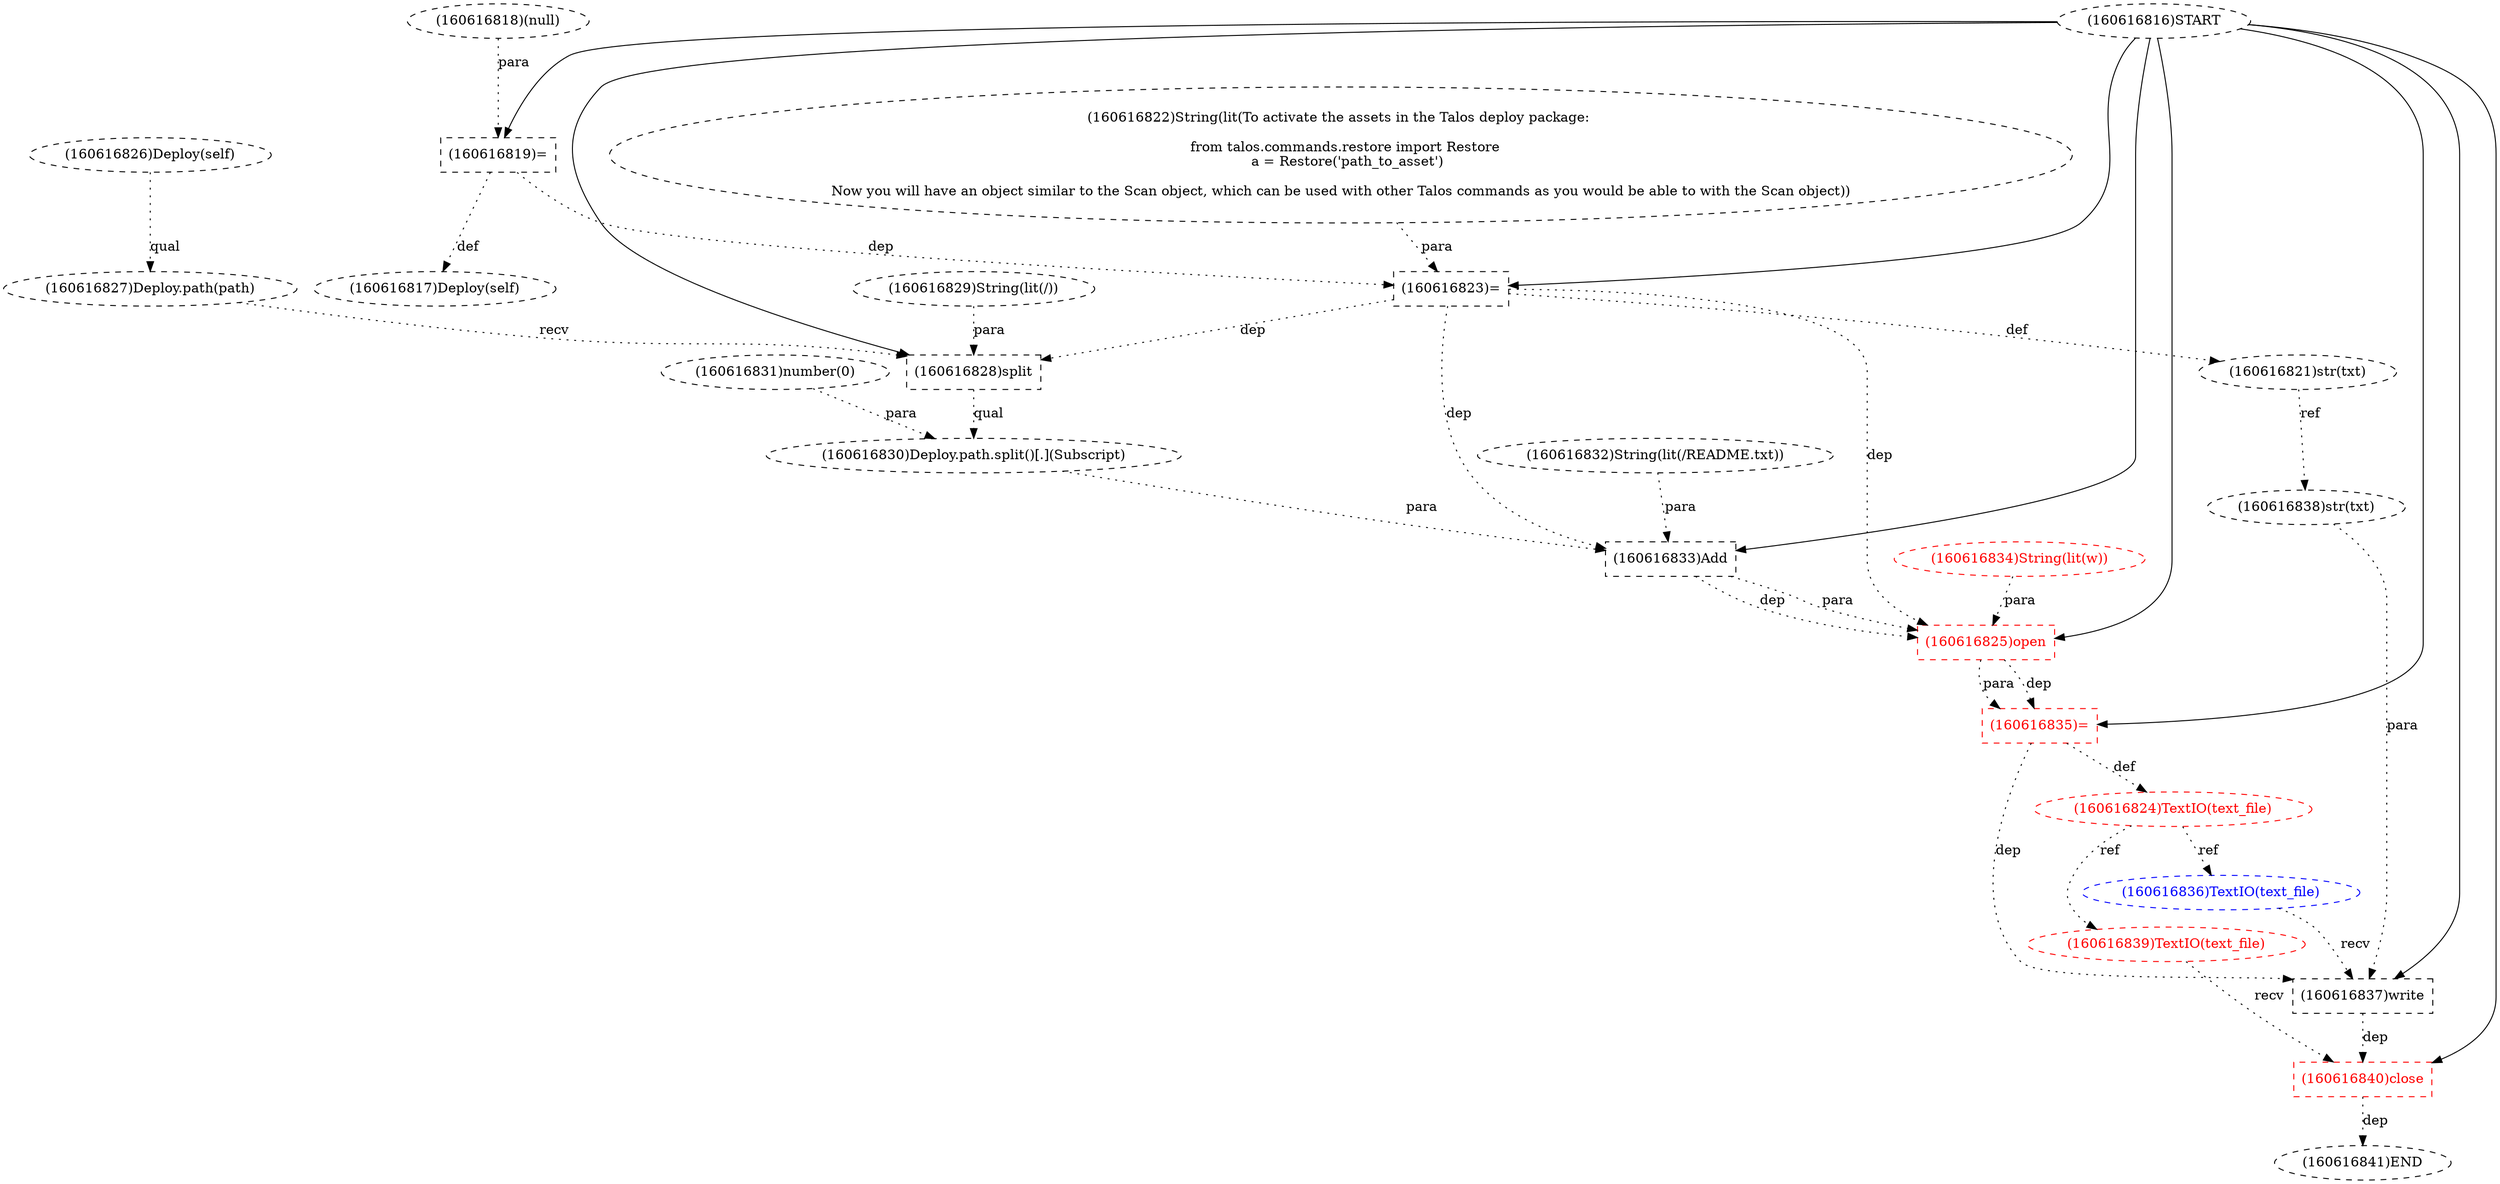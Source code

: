 digraph G {
1 [label="(160616827)Deploy.path(path)" shape=ellipse style=dashed]
2 [label="(160616823)=" shape=box style=dashed]
3 [label="(160616817)Deploy(self)" shape=ellipse style=dashed]
4 [label="(160616828)split" shape=box style=dashed]
5 [label="(160616829)String(lit(/))" shape=ellipse style=dashed]
6 [label="(160616836)TextIO(text_file)" shape=ellipse style=dashed color=blue fontcolor=blue]
7 [label="(160616838)str(txt)" shape=ellipse style=dashed]
8 [label="(160616821)str(txt)" shape=ellipse style=dashed]
9 [label="(160616826)Deploy(self)" shape=ellipse style=dashed]
10 [label="(160616834)String(lit(w))" shape=ellipse style=dashed color=red fontcolor=red]
11 [label="(160616839)TextIO(text_file)" shape=ellipse style=dashed color=red fontcolor=red]
12 [label="(160616837)write" shape=box style=dashed]
13 [label="(160616841)END" style=dashed]
14 [label="(160616816)START" style=dashed]
15 [label="(160616825)open" shape=box style=dashed color=red fontcolor=red]
16 [label="(160616818)(null)" shape=ellipse style=dashed]
17 [label="(160616832)String(lit(/README.txt))" shape=ellipse style=dashed]
18 [label="(160616840)close" shape=box style=dashed color=red fontcolor=red]
19 [label="(160616824)TextIO(text_file)" shape=ellipse style=dashed color=red fontcolor=red]
20 [label="(160616831)number(0)" shape=ellipse style=dashed]
21 [label="(160616835)=" shape=box style=dashed color=red fontcolor=red]
22 [label="(160616833)Add" shape=box style=dashed]
23 [label="(160616822)String(lit(To activate the assets in the Talos deploy package: 

   from talos.commands.restore import Restore 
   a = Restore('path_to_asset')

Now you will have an object similar to the Scan object, which can be used with other Talos commands as you would be able to with the Scan object))" shape=ellipse style=dashed]
24 [label="(160616830)Deploy.path.split()[.](Subscript)" shape=ellipse style=dashed]
25 [label="(160616819)=" shape=box style=dashed]
9 -> 1 [label="qual" style=dotted];
14 -> 2 [label="" style=solid];
23 -> 2 [label="para" style=dotted];
25 -> 2 [label="dep" style=dotted];
25 -> 3 [label="def" style=dotted];
14 -> 4 [label="" style=solid];
1 -> 4 [label="recv" style=dotted];
5 -> 4 [label="para" style=dotted];
2 -> 4 [label="dep" style=dotted];
19 -> 6 [label="ref" style=dotted];
8 -> 7 [label="ref" style=dotted];
2 -> 8 [label="def" style=dotted];
19 -> 11 [label="ref" style=dotted];
14 -> 12 [label="" style=solid];
6 -> 12 [label="recv" style=dotted];
7 -> 12 [label="para" style=dotted];
21 -> 12 [label="dep" style=dotted];
18 -> 13 [label="dep" style=dotted];
14 -> 15 [label="" style=solid];
22 -> 15 [label="dep" style=dotted];
22 -> 15 [label="para" style=dotted];
10 -> 15 [label="para" style=dotted];
2 -> 15 [label="dep" style=dotted];
14 -> 18 [label="" style=solid];
11 -> 18 [label="recv" style=dotted];
12 -> 18 [label="dep" style=dotted];
21 -> 19 [label="def" style=dotted];
14 -> 21 [label="" style=solid];
15 -> 21 [label="dep" style=dotted];
15 -> 21 [label="para" style=dotted];
14 -> 22 [label="" style=solid];
24 -> 22 [label="para" style=dotted];
17 -> 22 [label="para" style=dotted];
2 -> 22 [label="dep" style=dotted];
4 -> 24 [label="qual" style=dotted];
20 -> 24 [label="para" style=dotted];
14 -> 25 [label="" style=solid];
16 -> 25 [label="para" style=dotted];
}